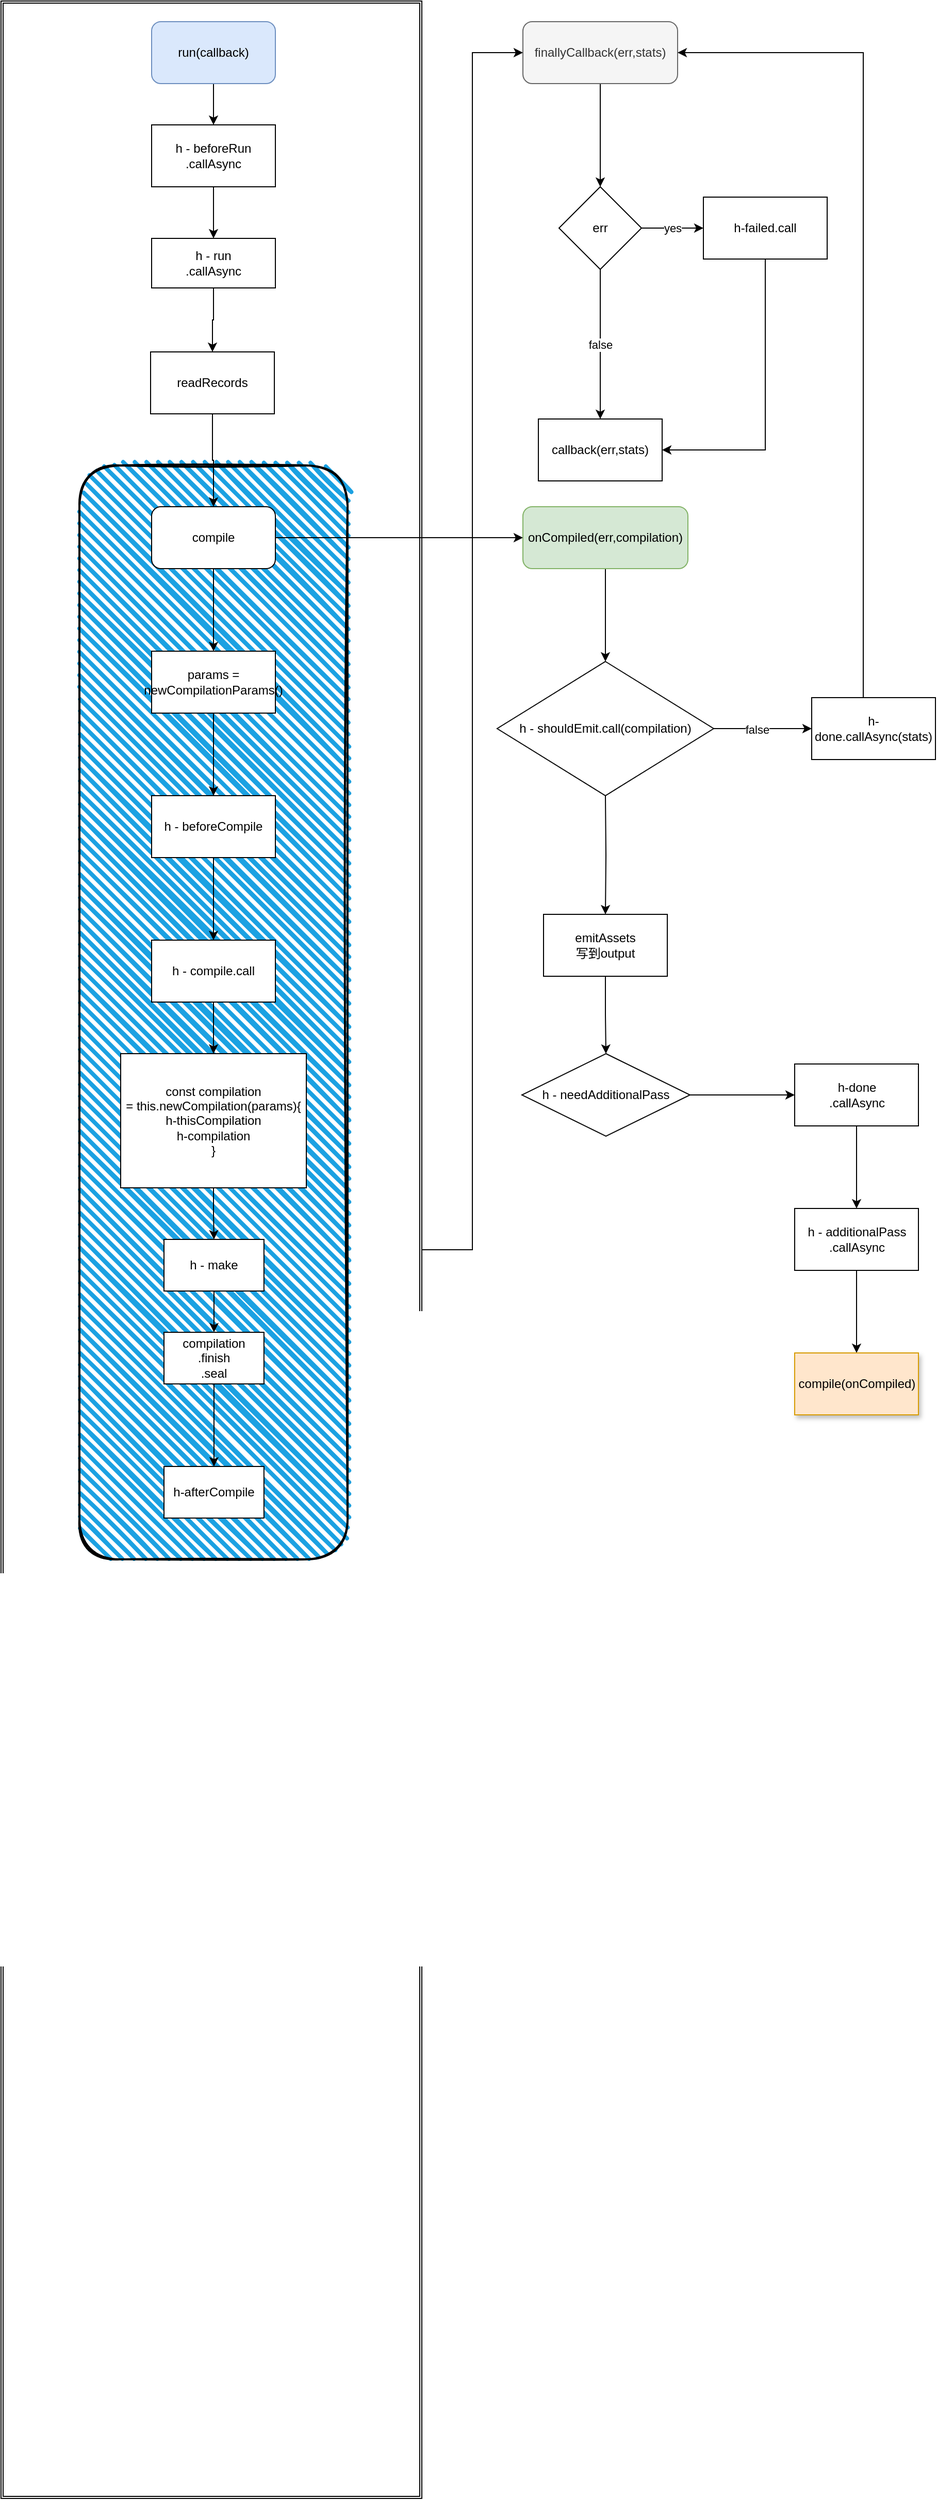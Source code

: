 <mxfile version="14.3.0" type="github">
  <diagram name="Page-1" id="5f0bae14-7c28-e335-631c-24af17079c00">
    <mxGraphModel dx="1577" dy="1022" grid="1" gridSize="10" guides="1" tooltips="1" connect="1" arrows="1" fold="1" page="1" pageScale="1" pageWidth="1100" pageHeight="850" background="#ffffff" math="0" shadow="0">
      <root>
        <mxCell id="0" />
        <mxCell id="1" parent="0" />
        <mxCell id="xXuT_FqHgeTdE9SN5Cx6-7" value="" style="shape=ext;double=1;whiteSpace=wrap;html=1;fillColor=none;" parent="1" vertex="1">
          <mxGeometry x="104" y="20" width="408" height="2420" as="geometry" />
        </mxCell>
        <mxCell id="gPNWTfjglvAvMmKYc1Ev-26" value="" style="rounded=1;whiteSpace=wrap;html=1;strokeWidth=2;fillWeight=4;hachureGap=8;hachureAngle=45;fillColor=#1ba1e2;sketch=1;" vertex="1" parent="1">
          <mxGeometry x="180" y="470" width="260" height="1060" as="geometry" />
        </mxCell>
        <mxCell id="xXuT_FqHgeTdE9SN5Cx6-4" value="" style="edgeStyle=orthogonalEdgeStyle;rounded=0;orthogonalLoop=1;jettySize=auto;html=1;" parent="1" source="xXuT_FqHgeTdE9SN5Cx6-2" target="xXuT_FqHgeTdE9SN5Cx6-3" edge="1">
          <mxGeometry relative="1" as="geometry" />
        </mxCell>
        <mxCell id="xXuT_FqHgeTdE9SN5Cx6-2" value="run(callback)" style="rounded=1;whiteSpace=wrap;html=1;sketch=0;fillColor=#dae8fc;strokeColor=#6c8ebf;" parent="1" vertex="1">
          <mxGeometry x="250" y="40" width="120" height="60" as="geometry" />
        </mxCell>
        <mxCell id="gPNWTfjglvAvMmKYc1Ev-3" value="" style="edgeStyle=orthogonalEdgeStyle;rounded=0;orthogonalLoop=1;jettySize=auto;html=1;" edge="1" parent="1" source="xXuT_FqHgeTdE9SN5Cx6-3" target="gPNWTfjglvAvMmKYc1Ev-2">
          <mxGeometry relative="1" as="geometry" />
        </mxCell>
        <mxCell id="xXuT_FqHgeTdE9SN5Cx6-3" value="h - beforeRun&lt;br&gt;.callAsync" style="rounded=0;whiteSpace=wrap;html=1;" parent="1" vertex="1">
          <mxGeometry x="250" y="140" width="120" height="60" as="geometry" />
        </mxCell>
        <mxCell id="xXuT_FqHgeTdE9SN5Cx6-16" value="" style="edgeStyle=orthogonalEdgeStyle;rounded=0;orthogonalLoop=1;jettySize=auto;html=1;" parent="1" source="xXuT_FqHgeTdE9SN5Cx6-5" target="xXuT_FqHgeTdE9SN5Cx6-13" edge="1">
          <mxGeometry relative="1" as="geometry" />
        </mxCell>
        <mxCell id="xXuT_FqHgeTdE9SN5Cx6-5" value="finallyCallback(err,stats)" style="rounded=1;whiteSpace=wrap;html=1;fillColor=#f5f5f5;strokeColor=#666666;fontColor=#333333;" parent="1" vertex="1">
          <mxGeometry x="610" y="40" width="150" height="60" as="geometry" />
        </mxCell>
        <mxCell id="xXuT_FqHgeTdE9SN5Cx6-8" style="edgeStyle=orthogonalEdgeStyle;rounded=0;orthogonalLoop=1;jettySize=auto;html=1;entryX=0;entryY=0.5;entryDx=0;entryDy=0;" parent="1" source="xXuT_FqHgeTdE9SN5Cx6-7" target="xXuT_FqHgeTdE9SN5Cx6-5" edge="1">
          <mxGeometry relative="1" as="geometry" />
        </mxCell>
        <mxCell id="xXuT_FqHgeTdE9SN5Cx6-11" value="callback(err,stats)" style="rounded=0;whiteSpace=wrap;html=1;" parent="1" vertex="1">
          <mxGeometry x="625" y="425" width="120" height="60" as="geometry" />
        </mxCell>
        <mxCell id="xXuT_FqHgeTdE9SN5Cx6-17" value="false" style="edgeStyle=orthogonalEdgeStyle;rounded=0;orthogonalLoop=1;jettySize=auto;html=1;entryX=0.5;entryY=0;entryDx=0;entryDy=0;" parent="1" source="xXuT_FqHgeTdE9SN5Cx6-13" target="xXuT_FqHgeTdE9SN5Cx6-11" edge="1">
          <mxGeometry relative="1" as="geometry" />
        </mxCell>
        <mxCell id="xXuT_FqHgeTdE9SN5Cx6-19" value="yes" style="edgeStyle=orthogonalEdgeStyle;rounded=0;orthogonalLoop=1;jettySize=auto;html=1;" parent="1" source="xXuT_FqHgeTdE9SN5Cx6-13" target="xXuT_FqHgeTdE9SN5Cx6-18" edge="1">
          <mxGeometry relative="1" as="geometry" />
        </mxCell>
        <mxCell id="xXuT_FqHgeTdE9SN5Cx6-13" value="err" style="rhombus;whiteSpace=wrap;html=1;rounded=0;" parent="1" vertex="1">
          <mxGeometry x="645" y="200" width="80" height="80" as="geometry" />
        </mxCell>
        <mxCell id="xXuT_FqHgeTdE9SN5Cx6-20" style="edgeStyle=orthogonalEdgeStyle;rounded=0;orthogonalLoop=1;jettySize=auto;html=1;entryX=1;entryY=0.5;entryDx=0;entryDy=0;" parent="1" source="xXuT_FqHgeTdE9SN5Cx6-18" target="xXuT_FqHgeTdE9SN5Cx6-11" edge="1">
          <mxGeometry relative="1" as="geometry">
            <Array as="points">
              <mxPoint x="845" y="455" />
            </Array>
          </mxGeometry>
        </mxCell>
        <mxCell id="xXuT_FqHgeTdE9SN5Cx6-18" value="h-failed.call" style="whiteSpace=wrap;html=1;rounded=0;" parent="1" vertex="1">
          <mxGeometry x="785" y="210" width="120" height="60" as="geometry" />
        </mxCell>
        <mxCell id="xXuT_FqHgeTdE9SN5Cx6-26" value="" style="edgeStyle=orthogonalEdgeStyle;rounded=0;orthogonalLoop=1;jettySize=auto;html=1;entryX=0.5;entryY=0;entryDx=0;entryDy=0;" parent="1" source="xXuT_FqHgeTdE9SN5Cx6-22" target="xXuT_FqHgeTdE9SN5Cx6-25" edge="1">
          <mxGeometry relative="1" as="geometry">
            <mxPoint x="690" y="660.0" as="targetPoint" />
          </mxGeometry>
        </mxCell>
        <mxCell id="xXuT_FqHgeTdE9SN5Cx6-22" value="onCompiled(err,compilation)" style="rounded=1;whiteSpace=wrap;html=1;fillColor=#d5e8d4;strokeColor=#82b366;" parent="1" vertex="1">
          <mxGeometry x="610" y="510" width="160" height="60" as="geometry" />
        </mxCell>
        <mxCell id="xXuT_FqHgeTdE9SN5Cx6-28" value="" style="edgeStyle=orthogonalEdgeStyle;rounded=0;orthogonalLoop=1;jettySize=auto;html=1;" parent="1" source="xXuT_FqHgeTdE9SN5Cx6-25" target="xXuT_FqHgeTdE9SN5Cx6-27" edge="1">
          <mxGeometry relative="1" as="geometry">
            <mxPoint x="795" y="725.0" as="sourcePoint" />
          </mxGeometry>
        </mxCell>
        <mxCell id="xXuT_FqHgeTdE9SN5Cx6-29" value="false" style="edgeLabel;html=1;align=center;verticalAlign=middle;resizable=0;points=[];" parent="xXuT_FqHgeTdE9SN5Cx6-28" vertex="1" connectable="0">
          <mxGeometry x="-0.12" y="-1" relative="1" as="geometry">
            <mxPoint as="offset" />
          </mxGeometry>
        </mxCell>
        <mxCell id="xXuT_FqHgeTdE9SN5Cx6-31" value="" style="edgeStyle=orthogonalEdgeStyle;rounded=0;orthogonalLoop=1;jettySize=auto;html=1;" parent="1" target="xXuT_FqHgeTdE9SN5Cx6-30" edge="1">
          <mxGeometry relative="1" as="geometry">
            <mxPoint x="690" y="790.0" as="sourcePoint" />
          </mxGeometry>
        </mxCell>
        <mxCell id="xXuT_FqHgeTdE9SN5Cx6-25" value="h - shouldEmit.call(compilation)" style="rhombus;whiteSpace=wrap;html=1;rounded=0;" parent="1" vertex="1">
          <mxGeometry x="585" y="660" width="210" height="130" as="geometry" />
        </mxCell>
        <mxCell id="xXuT_FqHgeTdE9SN5Cx6-34" value="" style="edgeStyle=orthogonalEdgeStyle;rounded=0;orthogonalLoop=1;jettySize=auto;html=1;entryX=1;entryY=0.5;entryDx=0;entryDy=0;" parent="1" source="xXuT_FqHgeTdE9SN5Cx6-27" target="xXuT_FqHgeTdE9SN5Cx6-5" edge="1">
          <mxGeometry relative="1" as="geometry">
            <mxPoint x="880" y="550" as="targetPoint" />
            <Array as="points">
              <mxPoint x="940" y="70" />
            </Array>
          </mxGeometry>
        </mxCell>
        <mxCell id="xXuT_FqHgeTdE9SN5Cx6-27" value="h-done.callAsync(stats)" style="whiteSpace=wrap;html=1;rounded=0;" parent="1" vertex="1">
          <mxGeometry x="890" y="695" width="120" height="60" as="geometry" />
        </mxCell>
        <mxCell id="xXuT_FqHgeTdE9SN5Cx6-36" value="" style="edgeStyle=orthogonalEdgeStyle;rounded=0;orthogonalLoop=1;jettySize=auto;html=1;" parent="1" source="xXuT_FqHgeTdE9SN5Cx6-30" target="xXuT_FqHgeTdE9SN5Cx6-35" edge="1">
          <mxGeometry relative="1" as="geometry" />
        </mxCell>
        <mxCell id="xXuT_FqHgeTdE9SN5Cx6-30" value="emitAssets&lt;br&gt;写到output" style="whiteSpace=wrap;html=1;rounded=0;" parent="1" vertex="1">
          <mxGeometry x="630" y="905" width="120" height="60" as="geometry" />
        </mxCell>
        <mxCell id="xXuT_FqHgeTdE9SN5Cx6-38" value="" style="edgeStyle=orthogonalEdgeStyle;rounded=0;orthogonalLoop=1;jettySize=auto;html=1;" parent="1" source="xXuT_FqHgeTdE9SN5Cx6-35" target="xXuT_FqHgeTdE9SN5Cx6-37" edge="1">
          <mxGeometry relative="1" as="geometry" />
        </mxCell>
        <mxCell id="xXuT_FqHgeTdE9SN5Cx6-35" value="h - needAdditionalPass" style="rhombus;whiteSpace=wrap;html=1;rounded=0;" parent="1" vertex="1">
          <mxGeometry x="609" y="1040" width="163" height="80" as="geometry" />
        </mxCell>
        <mxCell id="xXuT_FqHgeTdE9SN5Cx6-40" value="" style="edgeStyle=orthogonalEdgeStyle;rounded=0;orthogonalLoop=1;jettySize=auto;html=1;" parent="1" source="xXuT_FqHgeTdE9SN5Cx6-37" target="xXuT_FqHgeTdE9SN5Cx6-39" edge="1">
          <mxGeometry relative="1" as="geometry" />
        </mxCell>
        <mxCell id="xXuT_FqHgeTdE9SN5Cx6-37" value="h-done&lt;br&gt;.callAsync" style="whiteSpace=wrap;html=1;rounded=0;" parent="1" vertex="1">
          <mxGeometry x="873.5" y="1050" width="120" height="60" as="geometry" />
        </mxCell>
        <mxCell id="xXuT_FqHgeTdE9SN5Cx6-42" value="" style="edgeStyle=orthogonalEdgeStyle;rounded=0;orthogonalLoop=1;jettySize=auto;html=1;" parent="1" source="xXuT_FqHgeTdE9SN5Cx6-39" target="xXuT_FqHgeTdE9SN5Cx6-41" edge="1">
          <mxGeometry relative="1" as="geometry" />
        </mxCell>
        <mxCell id="xXuT_FqHgeTdE9SN5Cx6-39" value="h - additionalPass&lt;br&gt;.callAsync" style="whiteSpace=wrap;html=1;rounded=0;" parent="1" vertex="1">
          <mxGeometry x="873.5" y="1190" width="120" height="60" as="geometry" />
        </mxCell>
        <mxCell id="xXuT_FqHgeTdE9SN5Cx6-41" value="compile(onCompiled)" style="whiteSpace=wrap;html=1;rounded=0;shadow=1;fillColor=#ffe6cc;strokeColor=#d79b00;" parent="1" vertex="1">
          <mxGeometry x="873.5" y="1330" width="120" height="60" as="geometry" />
        </mxCell>
        <mxCell id="gPNWTfjglvAvMmKYc1Ev-5" value="" style="edgeStyle=orthogonalEdgeStyle;rounded=0;orthogonalLoop=1;jettySize=auto;html=1;" edge="1" parent="1" source="gPNWTfjglvAvMmKYc1Ev-2" target="gPNWTfjglvAvMmKYc1Ev-4">
          <mxGeometry relative="1" as="geometry" />
        </mxCell>
        <mxCell id="gPNWTfjglvAvMmKYc1Ev-2" value="h - run&lt;br&gt;.callAsync" style="rounded=0;whiteSpace=wrap;html=1;" vertex="1" parent="1">
          <mxGeometry x="250" y="250" width="120" height="48" as="geometry" />
        </mxCell>
        <mxCell id="gPNWTfjglvAvMmKYc1Ev-7" value="" style="edgeStyle=orthogonalEdgeStyle;rounded=0;orthogonalLoop=1;jettySize=auto;html=1;" edge="1" parent="1" source="gPNWTfjglvAvMmKYc1Ev-4" target="gPNWTfjglvAvMmKYc1Ev-6">
          <mxGeometry relative="1" as="geometry" />
        </mxCell>
        <mxCell id="gPNWTfjglvAvMmKYc1Ev-4" value="readRecords" style="rounded=0;whiteSpace=wrap;html=1;" vertex="1" parent="1">
          <mxGeometry x="249" y="360" width="120" height="60" as="geometry" />
        </mxCell>
        <mxCell id="gPNWTfjglvAvMmKYc1Ev-11" value="" style="edgeStyle=orthogonalEdgeStyle;rounded=0;orthogonalLoop=1;jettySize=auto;html=1;" edge="1" parent="1" source="gPNWTfjglvAvMmKYc1Ev-6" target="gPNWTfjglvAvMmKYc1Ev-10">
          <mxGeometry relative="1" as="geometry" />
        </mxCell>
        <mxCell id="gPNWTfjglvAvMmKYc1Ev-27" style="edgeStyle=orthogonalEdgeStyle;rounded=0;orthogonalLoop=1;jettySize=auto;html=1;entryX=0;entryY=0.5;entryDx=0;entryDy=0;" edge="1" parent="1" source="gPNWTfjglvAvMmKYc1Ev-6" target="xXuT_FqHgeTdE9SN5Cx6-22">
          <mxGeometry relative="1" as="geometry" />
        </mxCell>
        <mxCell id="gPNWTfjglvAvMmKYc1Ev-6" value="compile" style="rounded=1;whiteSpace=wrap;html=1;" vertex="1" parent="1">
          <mxGeometry x="250" y="510" width="120" height="60" as="geometry" />
        </mxCell>
        <mxCell id="gPNWTfjglvAvMmKYc1Ev-13" value="" style="edgeStyle=orthogonalEdgeStyle;rounded=0;orthogonalLoop=1;jettySize=auto;html=1;" edge="1" parent="1" source="gPNWTfjglvAvMmKYc1Ev-10" target="gPNWTfjglvAvMmKYc1Ev-12">
          <mxGeometry relative="1" as="geometry" />
        </mxCell>
        <mxCell id="gPNWTfjglvAvMmKYc1Ev-10" value="params = newCompilationParams()" style="rounded=0;whiteSpace=wrap;html=1;" vertex="1" parent="1">
          <mxGeometry x="250" y="650" width="120" height="60" as="geometry" />
        </mxCell>
        <mxCell id="gPNWTfjglvAvMmKYc1Ev-15" value="" style="edgeStyle=orthogonalEdgeStyle;rounded=0;orthogonalLoop=1;jettySize=auto;html=1;" edge="1" parent="1" source="gPNWTfjglvAvMmKYc1Ev-12" target="gPNWTfjglvAvMmKYc1Ev-14">
          <mxGeometry relative="1" as="geometry" />
        </mxCell>
        <mxCell id="gPNWTfjglvAvMmKYc1Ev-12" value="h - beforeCompile" style="rounded=0;whiteSpace=wrap;html=1;" vertex="1" parent="1">
          <mxGeometry x="250" y="790" width="120" height="60" as="geometry" />
        </mxCell>
        <mxCell id="gPNWTfjglvAvMmKYc1Ev-17" value="" style="edgeStyle=orthogonalEdgeStyle;rounded=0;orthogonalLoop=1;jettySize=auto;html=1;" edge="1" parent="1" source="gPNWTfjglvAvMmKYc1Ev-14" target="gPNWTfjglvAvMmKYc1Ev-16">
          <mxGeometry relative="1" as="geometry" />
        </mxCell>
        <mxCell id="gPNWTfjglvAvMmKYc1Ev-14" value="h - compile.call" style="rounded=0;whiteSpace=wrap;html=1;" vertex="1" parent="1">
          <mxGeometry x="250" y="930" width="120" height="60" as="geometry" />
        </mxCell>
        <mxCell id="gPNWTfjglvAvMmKYc1Ev-21" value="" style="edgeStyle=orthogonalEdgeStyle;rounded=0;orthogonalLoop=1;jettySize=auto;html=1;" edge="1" parent="1" source="gPNWTfjglvAvMmKYc1Ev-16" target="gPNWTfjglvAvMmKYc1Ev-20">
          <mxGeometry relative="1" as="geometry" />
        </mxCell>
        <mxCell id="gPNWTfjglvAvMmKYc1Ev-16" value="const compilation &lt;br&gt;= this.newCompilation(params){&lt;br&gt;h-thisCompilation&lt;br&gt;h-compilation&lt;br&gt;}" style="rounded=0;whiteSpace=wrap;html=1;" vertex="1" parent="1">
          <mxGeometry x="220" y="1040" width="180" height="130" as="geometry" />
        </mxCell>
        <mxCell id="gPNWTfjglvAvMmKYc1Ev-23" value="" style="edgeStyle=orthogonalEdgeStyle;rounded=0;orthogonalLoop=1;jettySize=auto;html=1;" edge="1" parent="1" source="gPNWTfjglvAvMmKYc1Ev-20" target="gPNWTfjglvAvMmKYc1Ev-22">
          <mxGeometry relative="1" as="geometry" />
        </mxCell>
        <mxCell id="gPNWTfjglvAvMmKYc1Ev-20" value="h - make" style="rounded=0;whiteSpace=wrap;html=1;" vertex="1" parent="1">
          <mxGeometry x="262" y="1220" width="96.92" height="50" as="geometry" />
        </mxCell>
        <mxCell id="gPNWTfjglvAvMmKYc1Ev-25" value="" style="edgeStyle=orthogonalEdgeStyle;rounded=0;orthogonalLoop=1;jettySize=auto;html=1;" edge="1" parent="1" source="gPNWTfjglvAvMmKYc1Ev-22" target="gPNWTfjglvAvMmKYc1Ev-24">
          <mxGeometry relative="1" as="geometry" />
        </mxCell>
        <mxCell id="gPNWTfjglvAvMmKYc1Ev-22" value="compilation&lt;br&gt;.finish&lt;br&gt;.seal" style="rounded=0;whiteSpace=wrap;html=1;" vertex="1" parent="1">
          <mxGeometry x="262" y="1310" width="96.92" height="50" as="geometry" />
        </mxCell>
        <mxCell id="gPNWTfjglvAvMmKYc1Ev-24" value="h-afterCompile" style="rounded=0;whiteSpace=wrap;html=1;" vertex="1" parent="1">
          <mxGeometry x="262" y="1440" width="96.92" height="50" as="geometry" />
        </mxCell>
      </root>
    </mxGraphModel>
  </diagram>
</mxfile>
